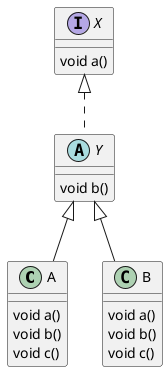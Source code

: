 @startuml
class A
class B
abstract class Y
interface X {
void a()
}

class B extends Y {
void a()
void b()
void c()
}

class A extends Y {
void a()
void b()
void c()
}

abstract class Y implements X {
void b()
}

@enduml